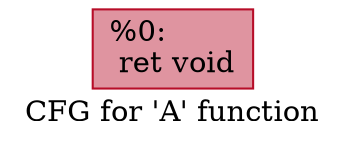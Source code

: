 digraph "CFG for 'A' function" {
	label="CFG for 'A' function";

	Node0x142e28ed0 [shape=record,color="#b70d28ff", style=filled, fillcolor="#b70d2870",label="{%0:\l  ret void\l}"];
}
